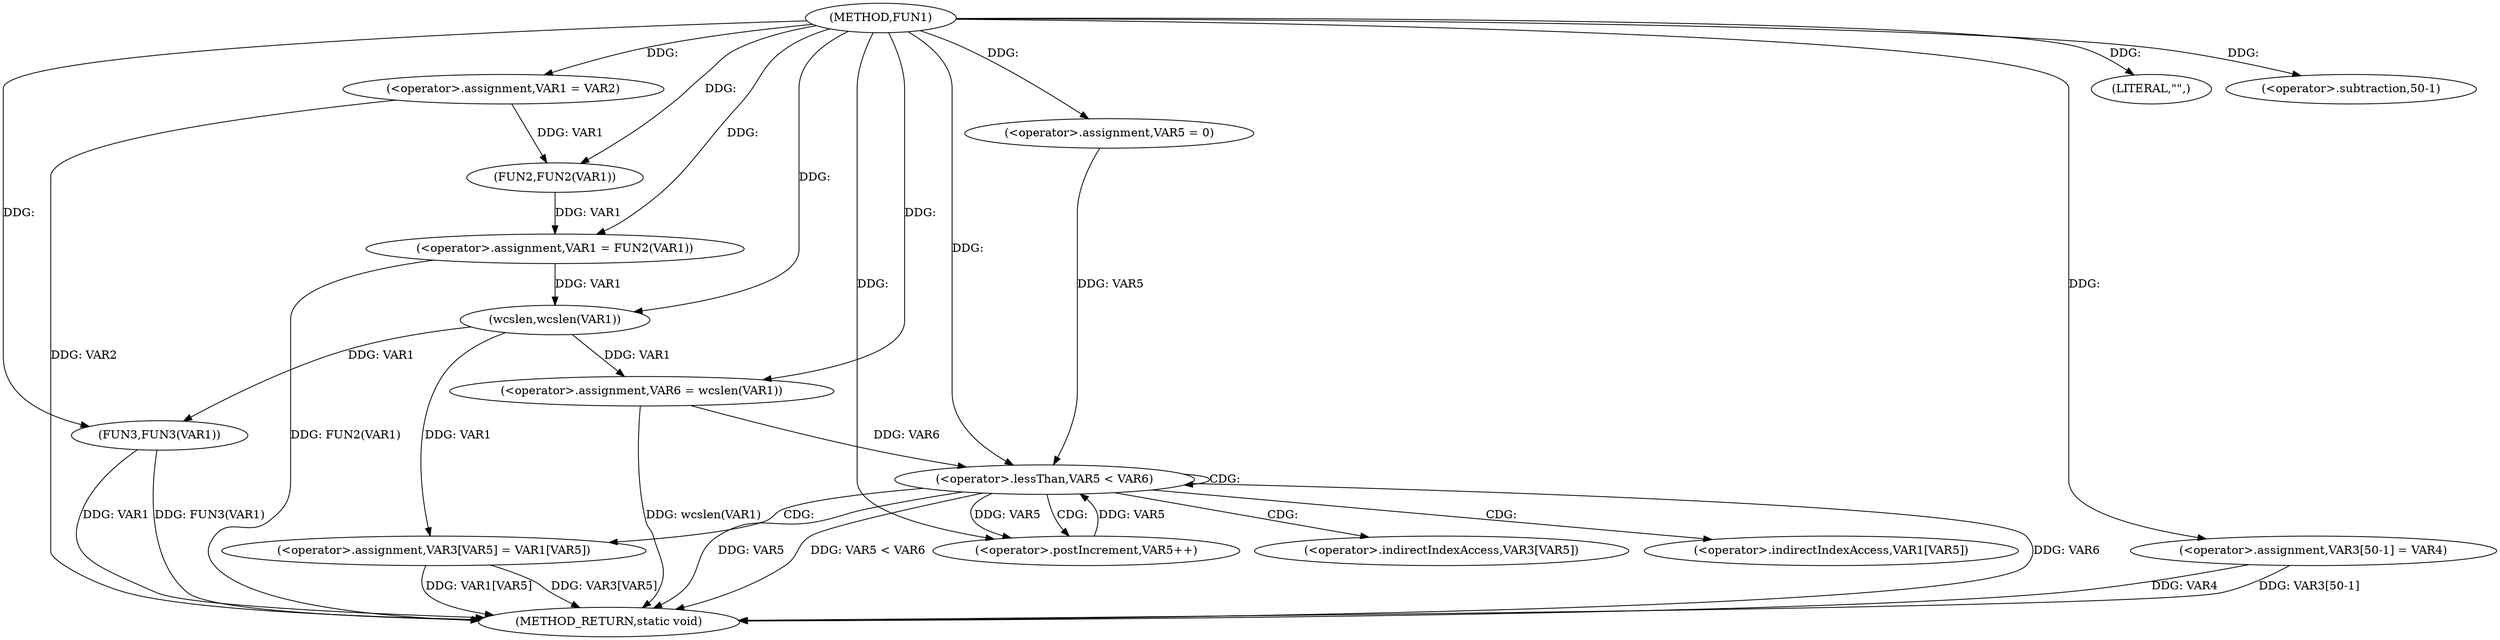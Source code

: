 digraph FUN1 {  
"1000100" [label = "(METHOD,FUN1)" ]
"1000145" [label = "(METHOD_RETURN,static void)" ]
"1000104" [label = "(<operator>.assignment,VAR1 = VAR2)" ]
"1000107" [label = "(<operator>.assignment,VAR1 = FUN2(VAR1))" ]
"1000109" [label = "(FUN2,FUN2(VAR1))" ]
"1000112" [label = "(LITERAL,\"\",)" ]
"1000115" [label = "(<operator>.assignment,VAR6 = wcslen(VAR1))" ]
"1000117" [label = "(wcslen,wcslen(VAR1))" ]
"1000120" [label = "(<operator>.assignment,VAR5 = 0)" ]
"1000123" [label = "(<operator>.lessThan,VAR5 < VAR6)" ]
"1000126" [label = "(<operator>.postIncrement,VAR5++)" ]
"1000129" [label = "(<operator>.assignment,VAR3[VAR5] = VAR1[VAR5])" ]
"1000136" [label = "(<operator>.assignment,VAR3[50-1] = VAR4)" ]
"1000139" [label = "(<operator>.subtraction,50-1)" ]
"1000143" [label = "(FUN3,FUN3(VAR1))" ]
"1000130" [label = "(<operator>.indirectIndexAccess,VAR3[VAR5])" ]
"1000133" [label = "(<operator>.indirectIndexAccess,VAR1[VAR5])" ]
  "1000115" -> "1000145"  [ label = "DDG: wcslen(VAR1)"] 
  "1000136" -> "1000145"  [ label = "DDG: VAR4"] 
  "1000123" -> "1000145"  [ label = "DDG: VAR6"] 
  "1000129" -> "1000145"  [ label = "DDG: VAR1[VAR5]"] 
  "1000123" -> "1000145"  [ label = "DDG: VAR5"] 
  "1000129" -> "1000145"  [ label = "DDG: VAR3[VAR5]"] 
  "1000123" -> "1000145"  [ label = "DDG: VAR5 < VAR6"] 
  "1000143" -> "1000145"  [ label = "DDG: VAR1"] 
  "1000143" -> "1000145"  [ label = "DDG: FUN3(VAR1)"] 
  "1000136" -> "1000145"  [ label = "DDG: VAR3[50-1]"] 
  "1000104" -> "1000145"  [ label = "DDG: VAR2"] 
  "1000107" -> "1000145"  [ label = "DDG: FUN2(VAR1)"] 
  "1000100" -> "1000104"  [ label = "DDG: "] 
  "1000109" -> "1000107"  [ label = "DDG: VAR1"] 
  "1000100" -> "1000107"  [ label = "DDG: "] 
  "1000104" -> "1000109"  [ label = "DDG: VAR1"] 
  "1000100" -> "1000109"  [ label = "DDG: "] 
  "1000100" -> "1000112"  [ label = "DDG: "] 
  "1000117" -> "1000115"  [ label = "DDG: VAR1"] 
  "1000100" -> "1000115"  [ label = "DDG: "] 
  "1000107" -> "1000117"  [ label = "DDG: VAR1"] 
  "1000100" -> "1000117"  [ label = "DDG: "] 
  "1000100" -> "1000120"  [ label = "DDG: "] 
  "1000120" -> "1000123"  [ label = "DDG: VAR5"] 
  "1000126" -> "1000123"  [ label = "DDG: VAR5"] 
  "1000100" -> "1000123"  [ label = "DDG: "] 
  "1000115" -> "1000123"  [ label = "DDG: VAR6"] 
  "1000123" -> "1000126"  [ label = "DDG: VAR5"] 
  "1000100" -> "1000126"  [ label = "DDG: "] 
  "1000117" -> "1000129"  [ label = "DDG: VAR1"] 
  "1000100" -> "1000136"  [ label = "DDG: "] 
  "1000100" -> "1000139"  [ label = "DDG: "] 
  "1000117" -> "1000143"  [ label = "DDG: VAR1"] 
  "1000100" -> "1000143"  [ label = "DDG: "] 
  "1000123" -> "1000129"  [ label = "CDG: "] 
  "1000123" -> "1000123"  [ label = "CDG: "] 
  "1000123" -> "1000130"  [ label = "CDG: "] 
  "1000123" -> "1000133"  [ label = "CDG: "] 
  "1000123" -> "1000126"  [ label = "CDG: "] 
}
